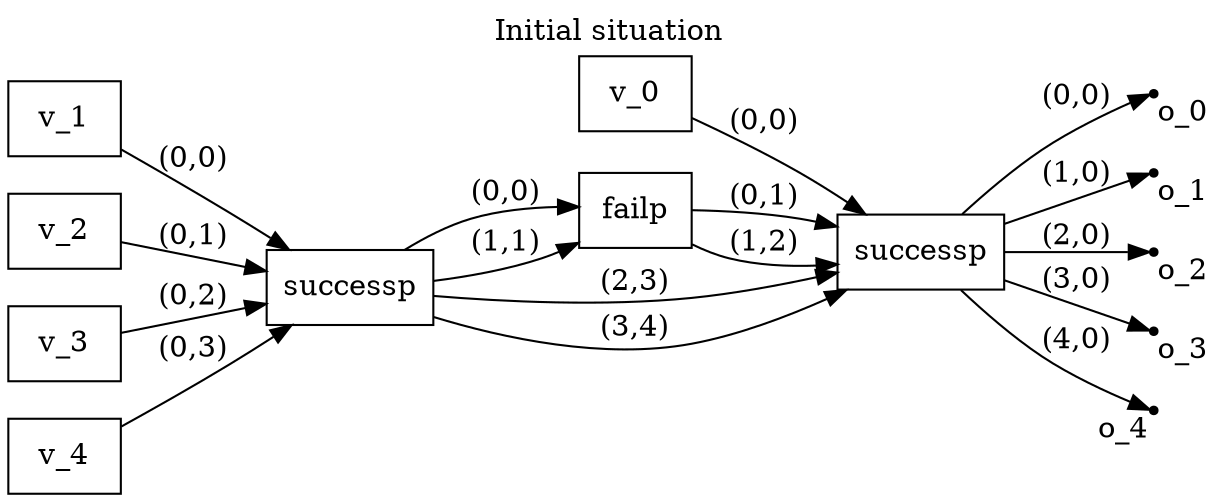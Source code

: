 digraph G {
graph[label="Initial situation",labelloc=top,labeljust=c];
rankdir=LR;
{ rank=same; }
{ rank=same; 8;9;10;11;12;}
0[label="v_0", shape="box"];
1[label="v_1", shape="box"];
2[label="v_2", shape="box"];
3[label="v_3", shape="box"];
4[label="v_4", shape="box"];
5[label="successp", shape="box"];
6[label="failp", shape="box"];
7[label="successp", shape="box"];
8[xlabel="o_0", shape="point"];
9[xlabel="o_1", shape="point"];
10[xlabel="o_2", shape="point"];
11[xlabel="o_3", shape="point"];
12[xlabel="o_4", shape="point"];
0->7 [label="(0,0)"];
1->5 [label="(0,0)"];
2->5 [label="(0,1)"];
3->5 [label="(0,2)"];
4->5 [label="(0,3)"];
5->6 [label="(0,0)"];
5->6 [label="(1,1)"];
5->7 [label="(2,3)"];
5->7 [label="(3,4)"];
6->7 [label="(0,1)"];
6->7 [label="(1,2)"];
7->8 [label="(0,0)"];
7->9 [label="(1,0)"];
7->10 [label="(2,0)"];
7->11 [label="(3,0)"];
7->12 [label="(4,0)"];
}
